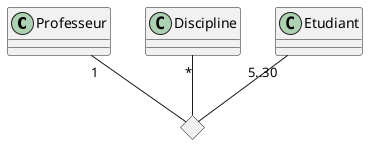 @startuml

class Professeur

class Discipline

class Etudiant

<> diamond

Professeur "1" -- diamond
Discipline "*" -- diamond
Etudiant "5..30" -- diamond

@enduml